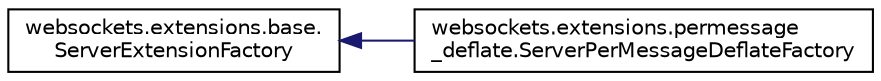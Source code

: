 digraph "Graphical Class Hierarchy"
{
 // LATEX_PDF_SIZE
  edge [fontname="Helvetica",fontsize="10",labelfontname="Helvetica",labelfontsize="10"];
  node [fontname="Helvetica",fontsize="10",shape=record];
  rankdir="LR";
  Node0 [label="websockets.extensions.base.\lServerExtensionFactory",height=0.2,width=0.4,color="black", fillcolor="white", style="filled",URL="$classwebsockets_1_1extensions_1_1base_1_1ServerExtensionFactory.html",tooltip=" "];
  Node0 -> Node1 [dir="back",color="midnightblue",fontsize="10",style="solid",fontname="Helvetica"];
  Node1 [label="websockets.extensions.permessage\l_deflate.ServerPerMessageDeflateFactory",height=0.2,width=0.4,color="black", fillcolor="white", style="filled",URL="$classwebsockets_1_1extensions_1_1permessage__deflate_1_1ServerPerMessageDeflateFactory.html",tooltip=" "];
}
